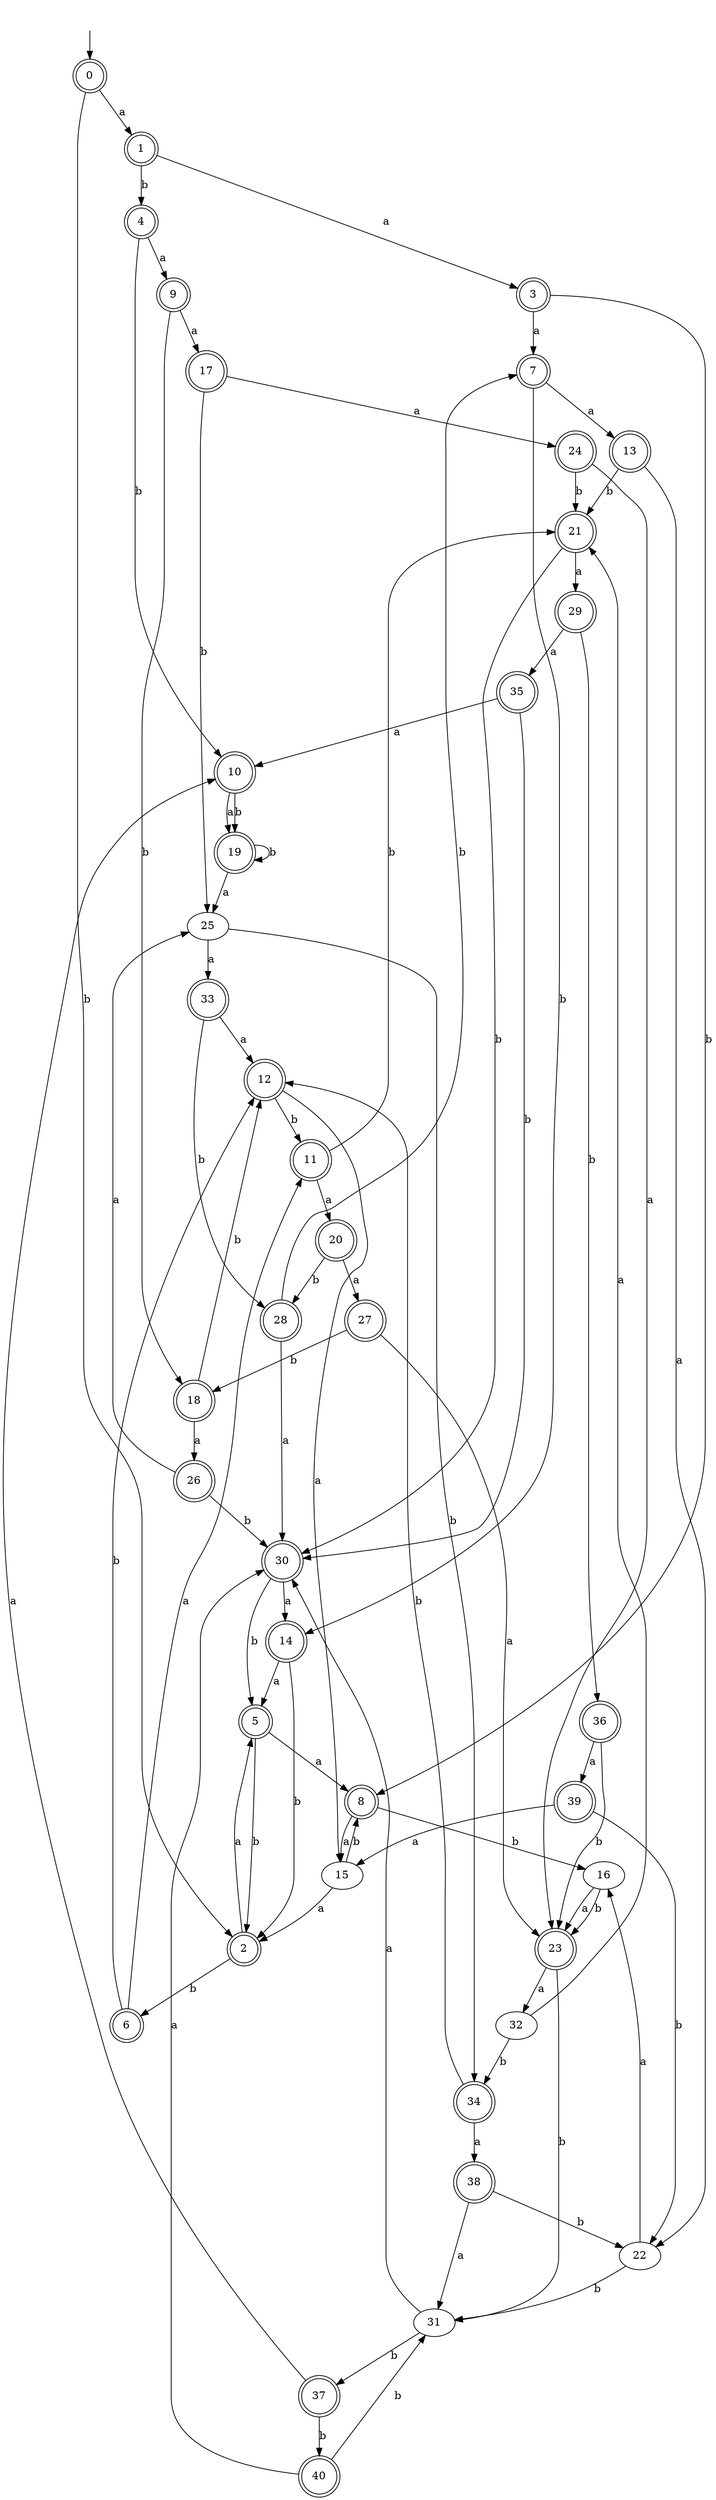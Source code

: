 digraph RandomDFA {
  __start0 [label="", shape=none];
  __start0 -> 0 [label=""];
  0 [shape=circle] [shape=doublecircle]
  0 -> 1 [label="a"]
  0 -> 2 [label="b"]
  1 [shape=doublecircle]
  1 -> 3 [label="a"]
  1 -> 4 [label="b"]
  2 [shape=doublecircle]
  2 -> 5 [label="a"]
  2 -> 6 [label="b"]
  3 [shape=doublecircle]
  3 -> 7 [label="a"]
  3 -> 8 [label="b"]
  4 [shape=doublecircle]
  4 -> 9 [label="a"]
  4 -> 10 [label="b"]
  5 [shape=doublecircle]
  5 -> 8 [label="a"]
  5 -> 2 [label="b"]
  6 [shape=doublecircle]
  6 -> 11 [label="a"]
  6 -> 12 [label="b"]
  7 [shape=doublecircle]
  7 -> 13 [label="a"]
  7 -> 14 [label="b"]
  8 [shape=doublecircle]
  8 -> 15 [label="a"]
  8 -> 16 [label="b"]
  9 [shape=doublecircle]
  9 -> 17 [label="a"]
  9 -> 18 [label="b"]
  10 [shape=doublecircle]
  10 -> 19 [label="a"]
  10 -> 19 [label="b"]
  11 [shape=doublecircle]
  11 -> 20 [label="a"]
  11 -> 21 [label="b"]
  12 [shape=doublecircle]
  12 -> 15 [label="a"]
  12 -> 11 [label="b"]
  13 [shape=doublecircle]
  13 -> 22 [label="a"]
  13 -> 21 [label="b"]
  14 [shape=doublecircle]
  14 -> 5 [label="a"]
  14 -> 2 [label="b"]
  15
  15 -> 2 [label="a"]
  15 -> 8 [label="b"]
  16
  16 -> 23 [label="a"]
  16 -> 23 [label="b"]
  17 [shape=doublecircle]
  17 -> 24 [label="a"]
  17 -> 25 [label="b"]
  18 [shape=doublecircle]
  18 -> 26 [label="a"]
  18 -> 12 [label="b"]
  19 [shape=doublecircle]
  19 -> 25 [label="a"]
  19 -> 19 [label="b"]
  20 [shape=doublecircle]
  20 -> 27 [label="a"]
  20 -> 28 [label="b"]
  21 [shape=doublecircle]
  21 -> 29 [label="a"]
  21 -> 30 [label="b"]
  22
  22 -> 16 [label="a"]
  22 -> 31 [label="b"]
  23 [shape=doublecircle]
  23 -> 32 [label="a"]
  23 -> 31 [label="b"]
  24 [shape=doublecircle]
  24 -> 23 [label="a"]
  24 -> 21 [label="b"]
  25
  25 -> 33 [label="a"]
  25 -> 34 [label="b"]
  26 [shape=doublecircle]
  26 -> 25 [label="a"]
  26 -> 30 [label="b"]
  27 [shape=doublecircle]
  27 -> 23 [label="a"]
  27 -> 18 [label="b"]
  28 [shape=doublecircle]
  28 -> 30 [label="a"]
  28 -> 7 [label="b"]
  29 [shape=doublecircle]
  29 -> 35 [label="a"]
  29 -> 36 [label="b"]
  30 [shape=doublecircle]
  30 -> 14 [label="a"]
  30 -> 5 [label="b"]
  31
  31 -> 30 [label="a"]
  31 -> 37 [label="b"]
  32
  32 -> 21 [label="a"]
  32 -> 34 [label="b"]
  33 [shape=doublecircle]
  33 -> 12 [label="a"]
  33 -> 28 [label="b"]
  34 [shape=doublecircle]
  34 -> 38 [label="a"]
  34 -> 12 [label="b"]
  35 [shape=doublecircle]
  35 -> 10 [label="a"]
  35 -> 30 [label="b"]
  36 [shape=doublecircle]
  36 -> 39 [label="a"]
  36 -> 23 [label="b"]
  37 [shape=doublecircle]
  37 -> 10 [label="a"]
  37 -> 40 [label="b"]
  38 [shape=doublecircle]
  38 -> 31 [label="a"]
  38 -> 22 [label="b"]
  39 [shape=doublecircle]
  39 -> 15 [label="a"]
  39 -> 22 [label="b"]
  40 [shape=doublecircle]
  40 -> 30 [label="a"]
  40 -> 31 [label="b"]
}
